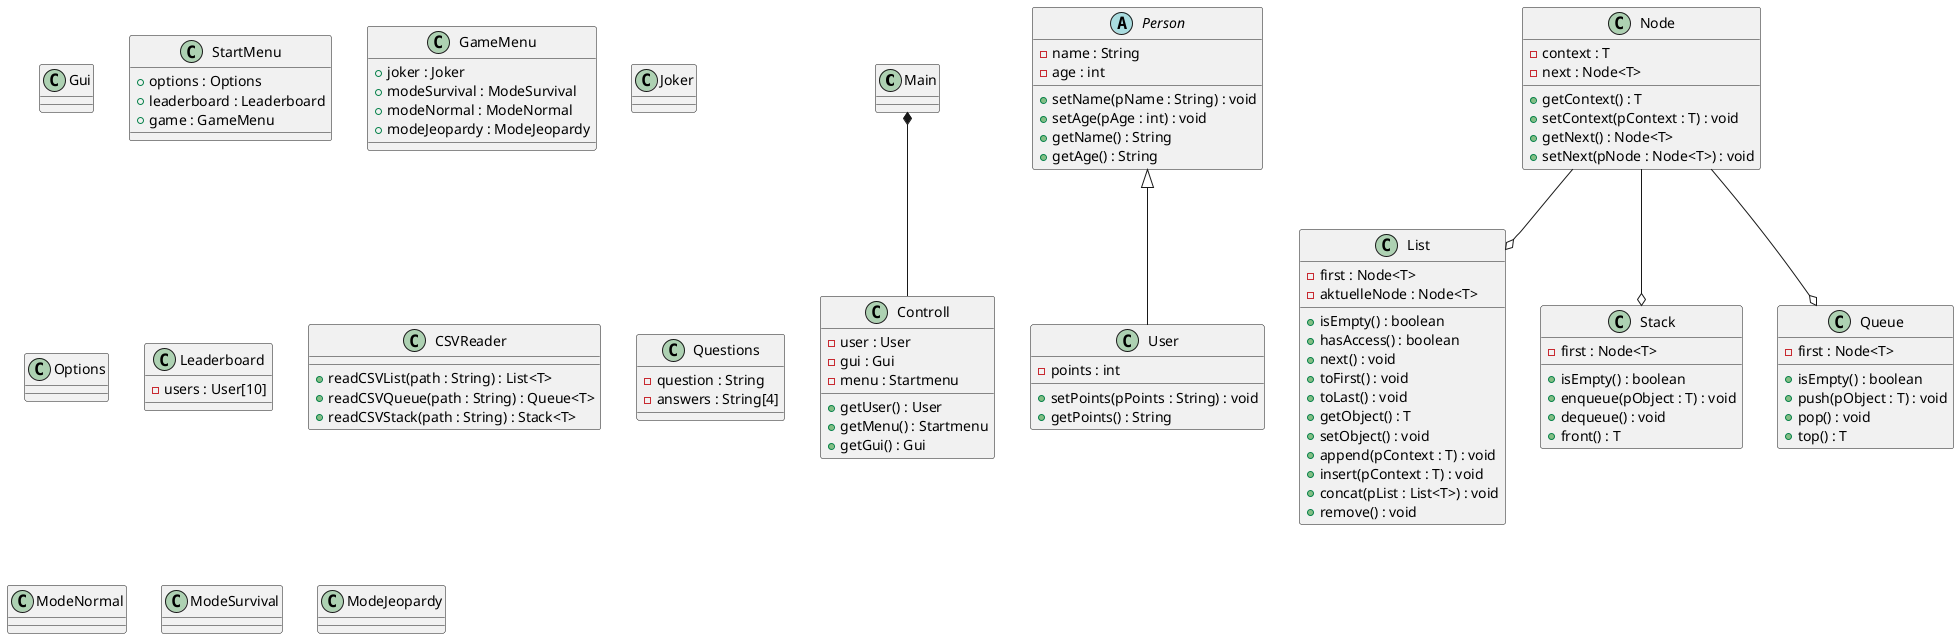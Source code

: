 @startuml
'https://plantuml.com/class-diagram

 class Main

 class Controll{
 - user : User
 - gui : Gui
 - menu : Startmenu
 + getUser() : User
 + getMenu() : Startmenu
 + getGui() : Gui
 }

 class User{
 - points : int

 + setPoints(pPoints : String) : void
 + getPoints() : String
 }

 abstract class Person{
 - name : String
 - age : int

 + setName(pName : String) : void
 + setAge(pAge : int) : void
 + getName() : String
 + getAge() : String
 }

 class Gui{

 }

 class StartMenu{
 + options : Options
 + leaderboard : Leaderboard
 + game : GameMenu
 }

 class GameMenu{
 + joker : Joker
 + modeSurvival : ModeSurvival
 + modeNormal : ModeNormal
 + modeJeopardy : ModeJeopardy
 }

 class Joker{

 }

 class Options{

 }

 class Leaderboard{
 - users : User[10]
 }

 class CSVReader{
 + readCSVList(path : String) : List<T>
 + readCSVQueue(path : String) : Queue<T>
 + readCSVStack(path : String) : Stack<T>

 }

 class Node{
 - context : T
 - next : Node<T>

 + getContext() : T
 + setContext(pContext : T) : void
 + getNext() : Node<T>
 + setNext(pNode : Node<T>) : void
 }

 class List{
 - first : Node<T>
 - aktuelleNode : Node<T>

 + isEmpty() : boolean
 + hasAccess() : boolean
 + next() : void
 + toFirst() : void
 + toLast() : void
 + getObject() : T
 + setObject() : void
 + append(pContext : T) : void
 + insert(pContext : T) : void
 + concat(pList : List<T>) : void
 + remove() : void
 }

 class Stack{
 - first : Node<T>

 + isEmpty() : boolean
 + enqueue(pObject : T) : void
 + dequeue() : void
 + front() : T
 }

 class Queue{
 - first : Node<T>

 + isEmpty() : boolean
 + push(pObject : T) : void
 + pop() : void
 + top() : T
 }

 class Questions{
 - question : String
 - answers : String[4]
 }

 class ModeNormal{

 }

 class ModeSurvival{

 }

 class ModeJeopardy{

 }



 Main *-- Controll

 Person <|-- User

 Node --o Stack
 Node --o Queue
 Node --o List



@enduml